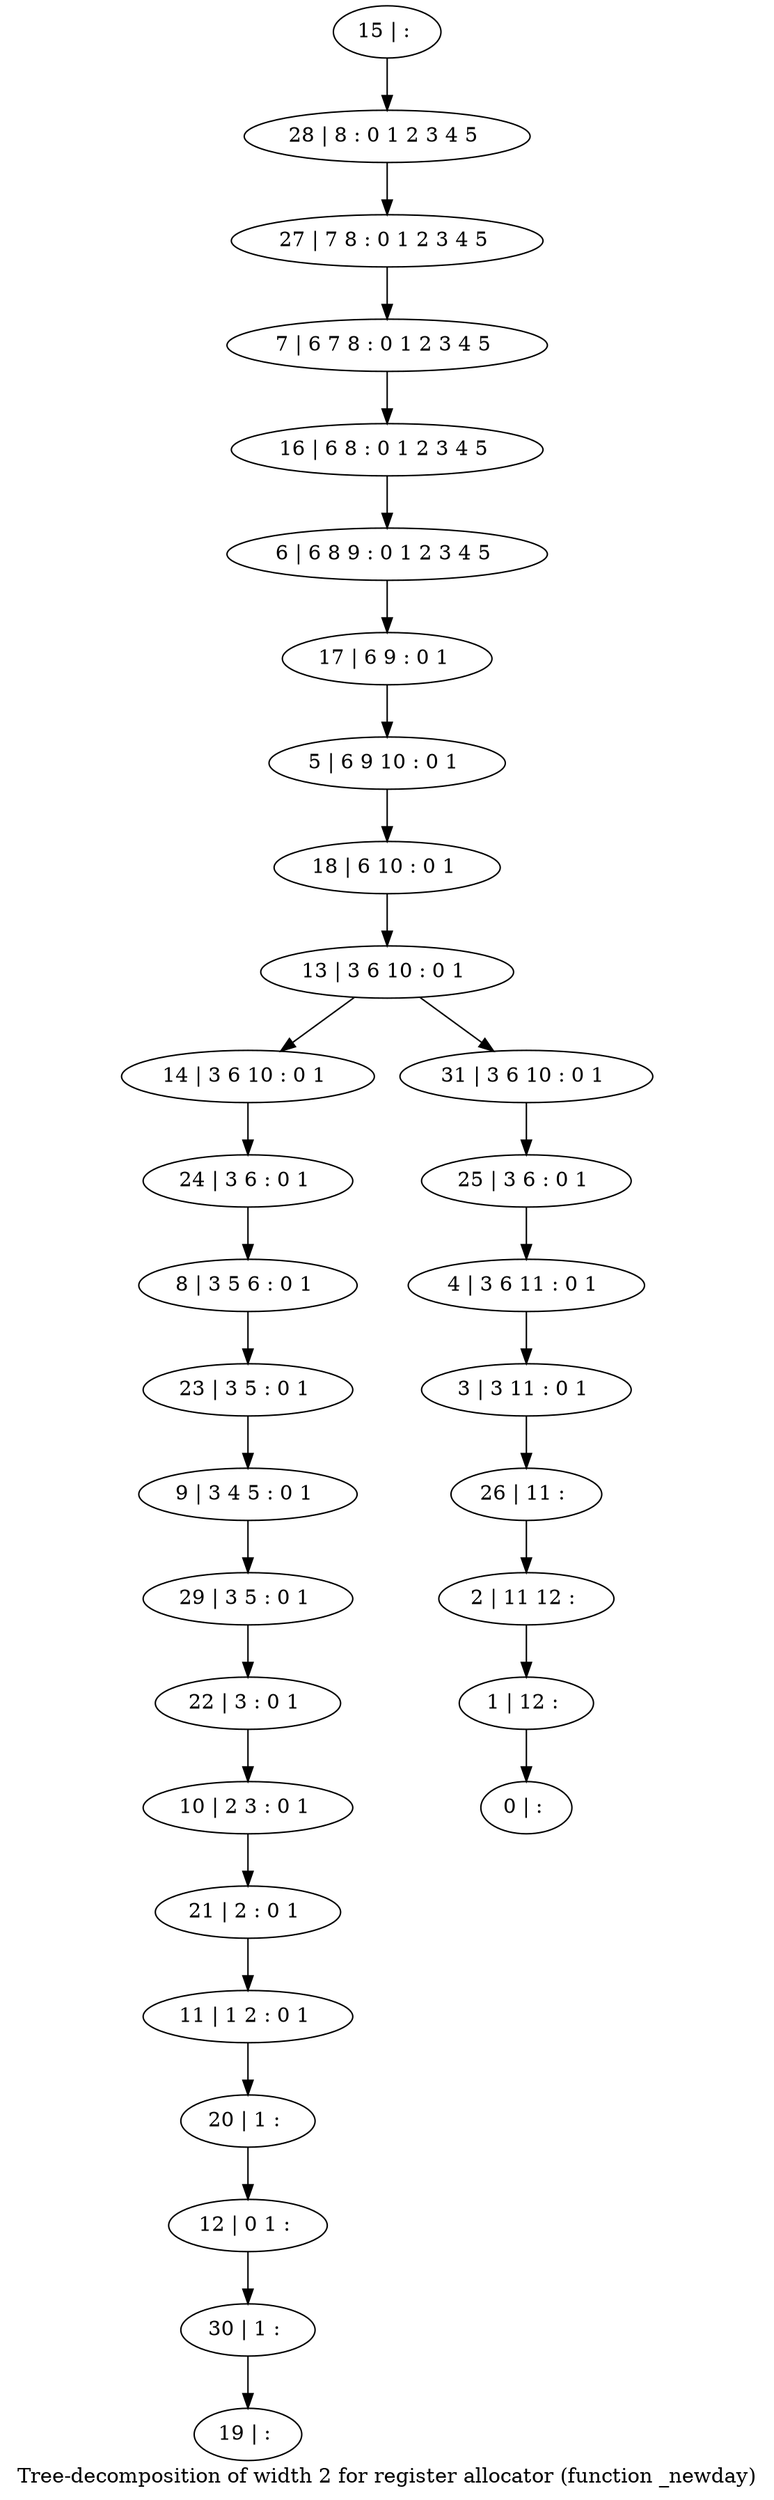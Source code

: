 digraph G {
graph [label="Tree-decomposition of width 2 for register allocator (function _newday)"]
0[label="0 | : "];
1[label="1 | 12 : "];
2[label="2 | 11 12 : "];
3[label="3 | 3 11 : 0 1 "];
4[label="4 | 3 6 11 : 0 1 "];
5[label="5 | 6 9 10 : 0 1 "];
6[label="6 | 6 8 9 : 0 1 2 3 4 5 "];
7[label="7 | 6 7 8 : 0 1 2 3 4 5 "];
8[label="8 | 3 5 6 : 0 1 "];
9[label="9 | 3 4 5 : 0 1 "];
10[label="10 | 2 3 : 0 1 "];
11[label="11 | 1 2 : 0 1 "];
12[label="12 | 0 1 : "];
13[label="13 | 3 6 10 : 0 1 "];
14[label="14 | 3 6 10 : 0 1 "];
15[label="15 | : "];
16[label="16 | 6 8 : 0 1 2 3 4 5 "];
17[label="17 | 6 9 : 0 1 "];
18[label="18 | 6 10 : 0 1 "];
19[label="19 | : "];
20[label="20 | 1 : "];
21[label="21 | 2 : 0 1 "];
22[label="22 | 3 : 0 1 "];
23[label="23 | 3 5 : 0 1 "];
24[label="24 | 3 6 : 0 1 "];
25[label="25 | 3 6 : 0 1 "];
26[label="26 | 11 : "];
27[label="27 | 7 8 : 0 1 2 3 4 5 "];
28[label="28 | 8 : 0 1 2 3 4 5 "];
29[label="29 | 3 5 : 0 1 "];
30[label="30 | 1 : "];
31[label="31 | 3 6 10 : 0 1 "];
20->12 ;
11->20 ;
21->11 ;
10->21 ;
22->10 ;
23->9 ;
8->23 ;
24->8 ;
14->24 ;
29->22 ;
9->29 ;
30->19 ;
12->30 ;
15->28 ;
28->27 ;
27->7 ;
7->16 ;
16->6 ;
6->17 ;
17->5 ;
5->18 ;
18->13 ;
25->4 ;
4->3 ;
3->26 ;
26->2 ;
2->1 ;
1->0 ;
31->25 ;
13->14 ;
13->31 ;
}
